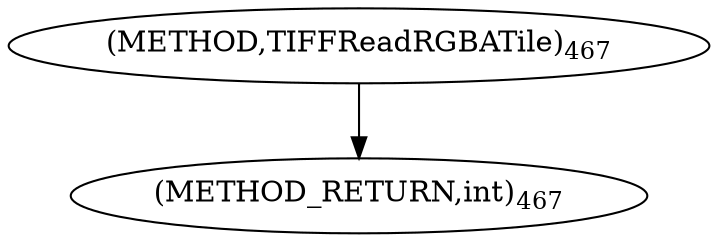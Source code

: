 digraph "TIFFReadRGBATile" {  
"8897" [label = <(METHOD,TIFFReadRGBATile)<SUB>467</SUB>> ]
"8902" [label = <(METHOD_RETURN,int)<SUB>467</SUB>> ]
  "8897" -> "8902" 
}
